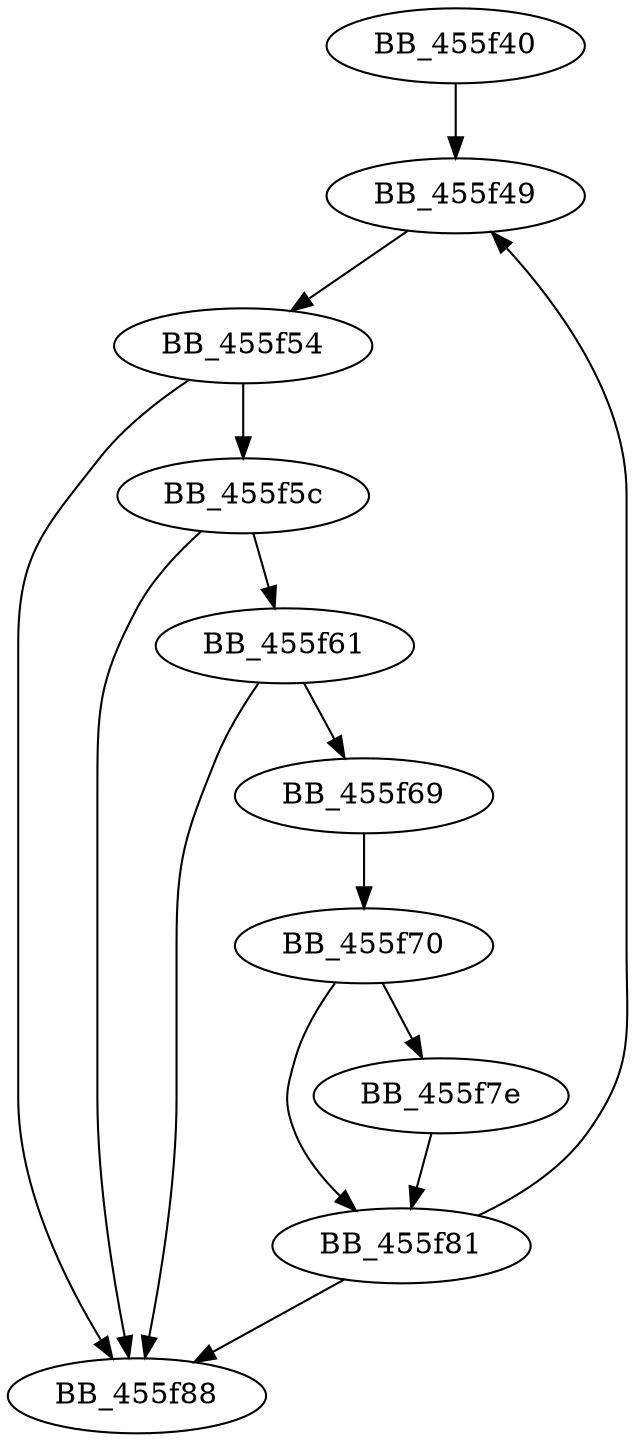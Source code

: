 DiGraph sub_455F40{
BB_455f40->BB_455f49
BB_455f49->BB_455f54
BB_455f54->BB_455f5c
BB_455f54->BB_455f88
BB_455f5c->BB_455f61
BB_455f5c->BB_455f88
BB_455f61->BB_455f69
BB_455f61->BB_455f88
BB_455f69->BB_455f70
BB_455f70->BB_455f7e
BB_455f70->BB_455f81
BB_455f7e->BB_455f81
BB_455f81->BB_455f49
BB_455f81->BB_455f88
}
